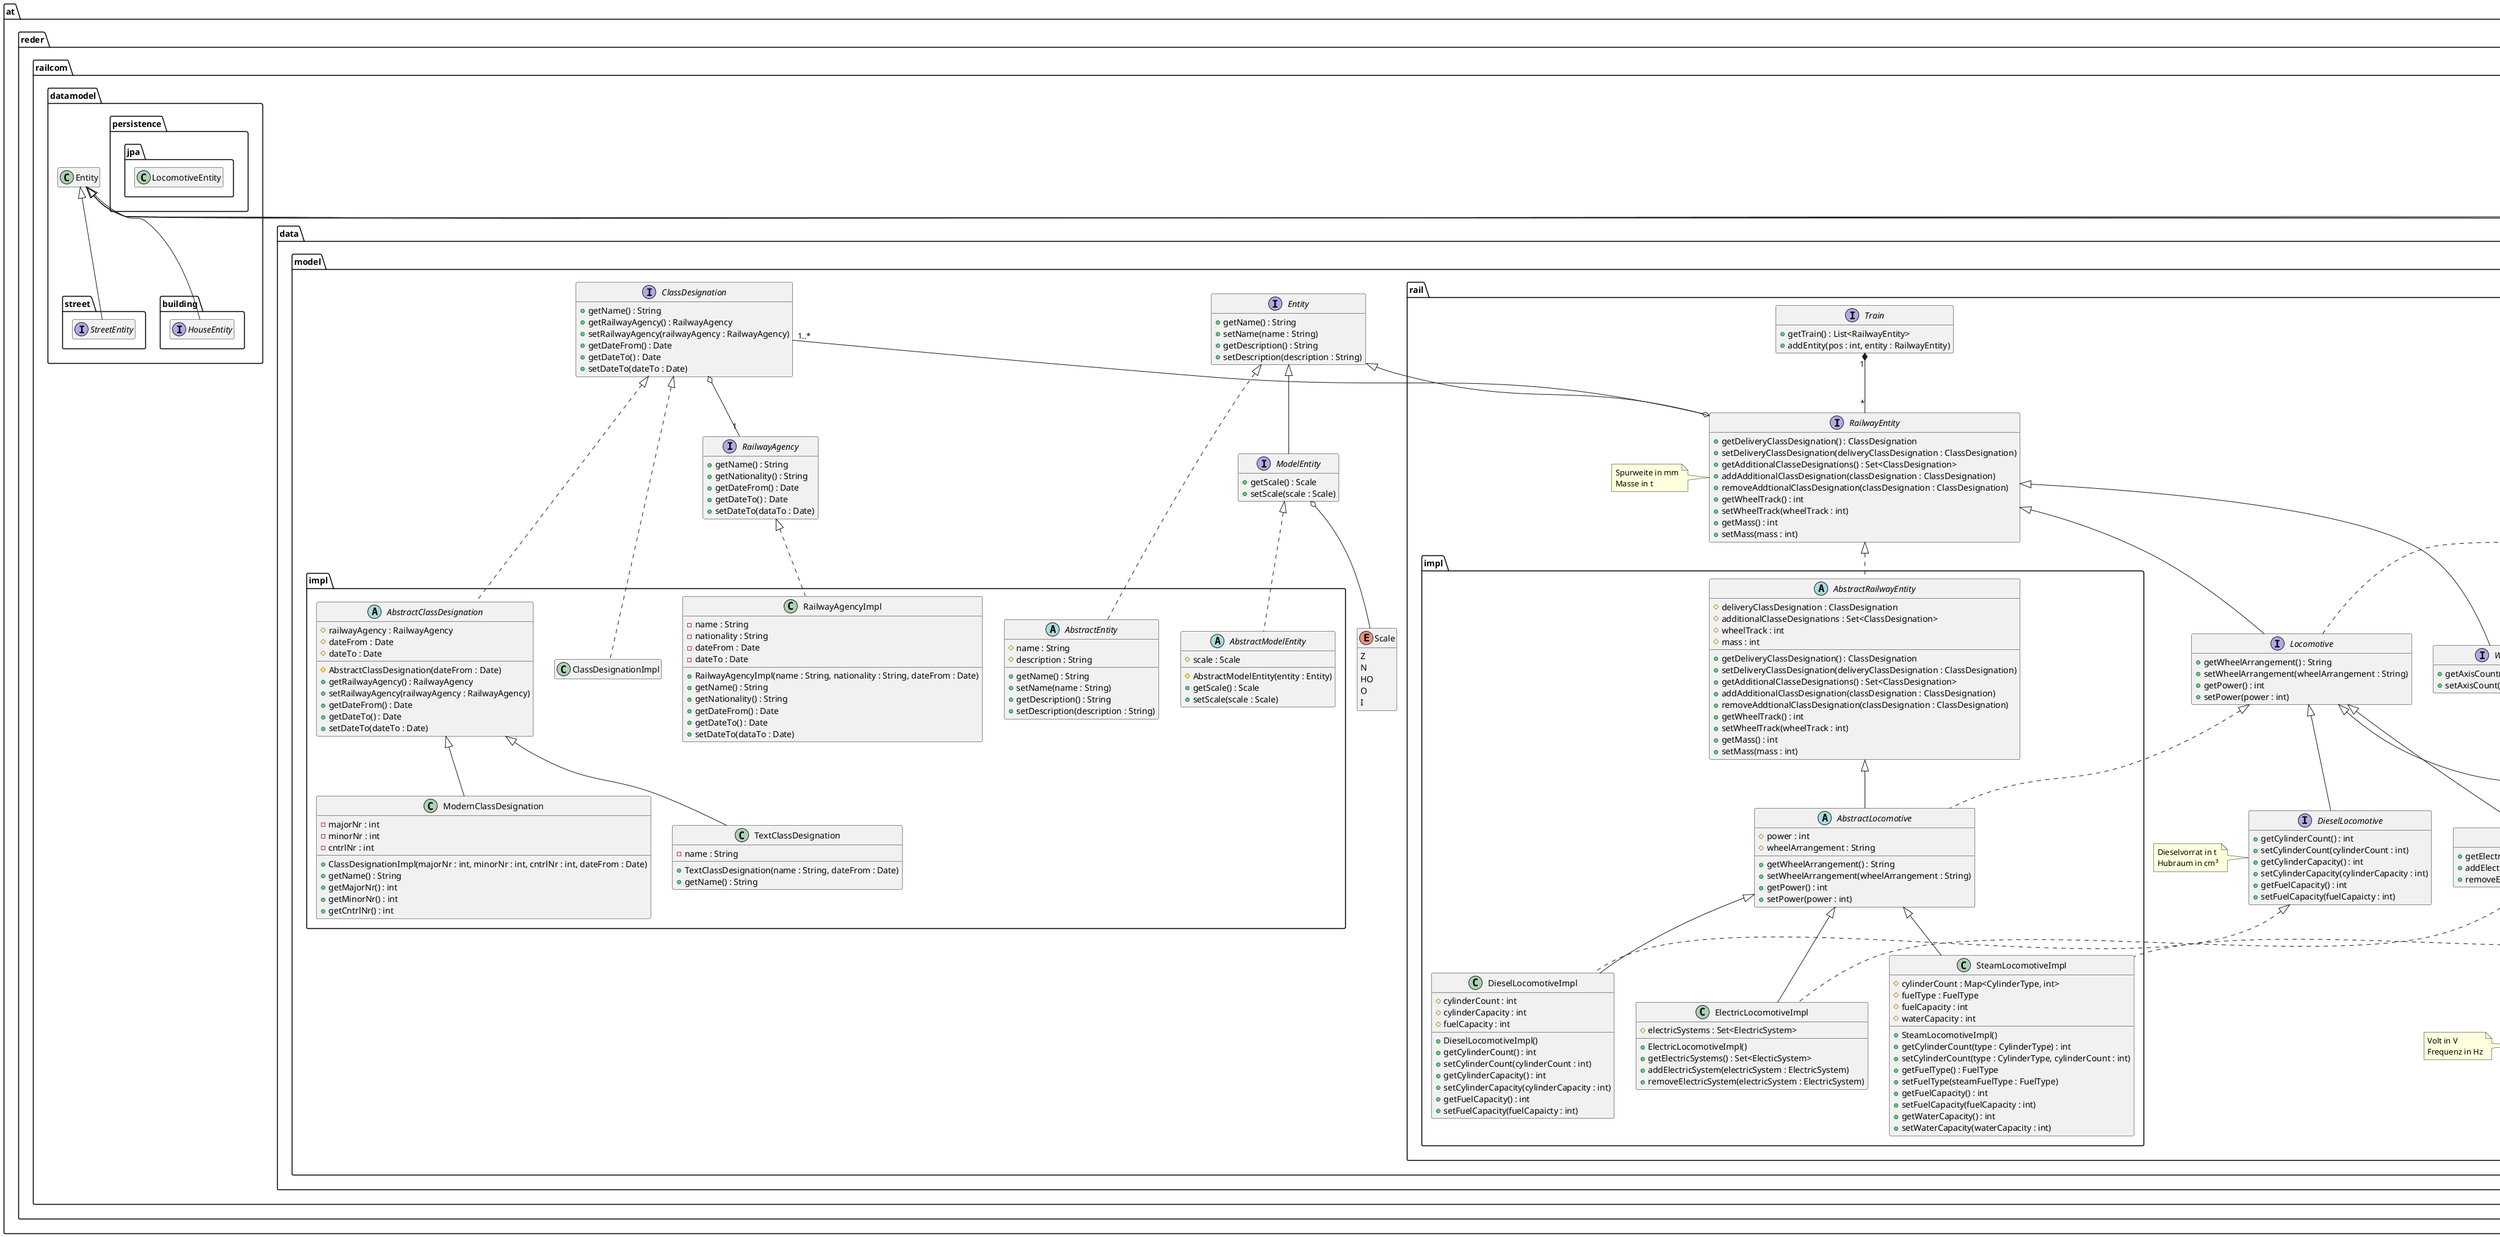 @startuml

hide empty fields
hide empty members

namespace at.reder.railcom.data.model {

    interface Entity {
        +getName() : String
        +setName(name : String)
        +getDescription() : String
        +setDescription(description : String)
    }

    interface ModelEntity {
        +getScale() : Scale
        +setScale(scale : Scale)
    }

    Entity <|-- ModelEntity


    interface RailwayAgency {
        +getName() : String
        +getNationality() : String
        +getDateFrom() : Date
        +getDateTo() : Date
        +setDateTo(dataTo : Date)
    }

    interface ClassDesignation {
        +getName() : String
        +getRailwayAgency() : RailwayAgency
        +setRailwayAgency(railwayAgency : RailwayAgency)
        +getDateFrom() : Date
        +getDateTo() : Date
        +setDateTo(dateTo : Date)
    }

    ClassDesignation o-- "1" RailwayAgency

    enum Scale {
        Z
        N
        HO
        O
        I
    }

    ModelEntity o-- Scale

    namespace impl {

        abstract AbstractEntity {
            #name : String
            #description : String
            +getName() : String
            +setName(name : String)
            +getDescription() : String
            +setDescription(description : String)
        }

        at.reder.railcom.data.model.Entity <|.. AbstractEntity

        abstract AbstractModelEntity {
            #AbstractModelEntity(entity : Entity)
            #scale : Scale
            +getScale() : Scale
            +setScale(scale : Scale)
        }

        at.reder.railcom.data.model.ModelEntity <|.. AbstractModelEntity

        abstract class AbstractClassDesignation {
            #railwayAgency : RailwayAgency
            #dateFrom : Date
            #dateTo : Date
            #AbstractClassDesignation(dateFrom : Date)
            +getRailwayAgency() : RailwayAgency
            +setRailwayAgency(railwayAgency : RailwayAgency)
            +getDateFrom() : Date
            +getDateTo() : Date
            +setDateTo(dateTo : Date)
        }

        class ModernClassDesignation {
            -majorNr : int
            -minorNr : int
            -cntrlNr : int
            +ClassDesignationImpl(majorNr : int, minorNr : int, cntrlNr : int, dateFrom : Date)
            +getName() : String
            +getMajorNr() : int
            +getMinorNr() : int
            +getCntrlNr() : int
        }

        class TextClassDesignation {
            -name : String
            +TextClassDesignation(name : String, dateFrom : Date)
            +getName() : String
        }

        ClassDesignation <|.. AbstractClassDesignation
        AbstractClassDesignation <|-- ModernClassDesignation
        AbstractClassDesignation <|-- TextClassDesignation

        at.reder.railcom.data.model.ClassDesignation <|.. ClassDesignationImpl

        class RailwayAgencyImpl {
            -name : String
            -nationality : String
            -dateFrom : Date
            -dateTo : Date
            +RailwayAgencyImpl(name : String, nationality : String, dateFrom : Date)
            +getName() : String
            +getNationality() : String
            +getDateFrom() : Date
            +getDateTo() : Date
            +setDateTo(dataTo : Date)
        }

        at.reder.railcom.data.model.RailwayAgency <|.. RailwayAgencyImpl

    }
}

namespace at.reder.railcom.data.model.rail {

    interface RailwayEntity {
        +getDeliveryClassDesignation() : ClassDesignation
        +setDeliveryClassDesignation(deliveryClassDesignation : ClassDesignation)
        +getAdditionalClasseDesignations() : Set<ClassDesignation>
        +addAdditionalClassDesignation(classDesignation : ClassDesignation)
        +removeAddtionalClassDesignation(classDesignation : ClassDesignation)
        +getWheelTrack() : int
        +setWheelTrack(wheelTrack : int)
        +getMass() : int
        +setMass(mass : int)
    }
    note left
        Spurweite in mm
        Masse in t
    end note

    at.reder.railcom.data.model.Entity <|-- RailwayEntity
    at.reder.railcom.data.model.ClassDesignation "1..*" --o RailwayEntity

    interface Locomotive {
        +getWheelArrangement() : String
        +setWheelArrangement(wheelArrangement : String)
        +getPower() : int
        +setPower(power : int)
    }
    note right
        Power in kw
    end note

    RailwayEntity <|-- Locomotive

    interface SteamLocomotive {
        +getCylinderCount(type : CylinderType) : int
        +setCylinderCount(type : CylinderType, cylinderCount : int)
        +getFuelType() : FuelType
        +setFuelType(steamFuelType : FuelType)
        +getFuelCapacity() : int
        +setFuelCapacity(fuelCapacity : int)
        +getWaterCapacity() : int
        +setWaterCapacity(waterCapacity : int)
    }
    note right
        Kohl/Öl-Vorrat in t
        Wasser/Dampf in m³
    end note

    Locomotive <|-- SteamLocomotive

    enum CylinderType {
        SUPERHEATED_STEAM_CYLINDER
        WET_STEAM_CYLINDER
    }

    enum FuelType {
        WOOD
        COAL
        OIL
        STEAM
        getUnit() : String
    }

    SteamLocomotive *-- CylinderType
    SteamLocomotive *-- FuelType

    interface DieselLocomotive {
        +getCylinderCount() : int
        +setCylinderCount(cylinderCount : int)
        +getCylinderCapacity() : int
        +setCylinderCapacity(cylinderCapacity : int)
        +getFuelCapacity() : int
        +setFuelCapacity(fuelCapaicty : int)
    }
    note left
        Dieselvorrat in t
        Hubraum in cm³
    end note

    Locomotive <|-- DieselLocomotive

    interface ElectricLocomotive {
        +getElectricSystems() : Set<ElecticSystem>
        +addElectricSystem(electricSystem : ElectricSystem)
        +removeElectricSystem(electricSystem : ElectricSystem)
    }

    Locomotive <|-- ElectricLocomotive

    interface ElectricSystem {
        +getVoltage() : int
        +getFrequency() : double
    }
    note left
        Volt in V
        Frequenz in Hz
    end note

    ElectricLocomotive "*" *-- "*" ElectricSystem

    interface Wagon {
        +getAxisCount() : int
        +setAxisCount(axisCount : int)
    }

    RailwayEntity <|-- Wagon

    interface Train {
        +getTrain() : List<RailwayEntity>
        +addEntity(pos : int, entity : RailwayEntity)
    }

    Train "1" *-- "*" RailwayEntity

    namespace impl {
        abstract AbstractRailwayEntity {
            #deliveryClassDesignation : ClassDesignation
            #additionalClasseDesignations : Set<ClassDesignation>
            #wheelTrack : int
            #mass : int
            +getDeliveryClassDesignation() : ClassDesignation
            +setDeliveryClassDesignation(deliveryClassDesignation : ClassDesignation)
            +getAdditionalClasseDesignations() : Set<ClassDesignation>
            +addAdditionalClassDesignation(classDesignation : ClassDesignation)
            +removeAddtionalClassDesignation(classDesignation : ClassDesignation)
            +getWheelTrack() : int
            +setWheelTrack(wheelTrack : int)
            +getMass() : int
            +setMass(mass : int)
        }

        at.reder.railcom.data.model.rail.RailwayEntity <|.. AbstractRailwayEntity

        abstract AbstractLocomotive {
            #power : int
            #wheelArrangement : String
            +getWheelArrangement() : String
            +setWheelArrangement(wheelArrangement : String)
            +getPower() : int
            +setPower(power : int)
        }

        class SteamLocomotiveImpl {
            #cylinderCount : Map<CylinderType, int>
            #fuelType : FuelType
            #fuelCapacity : int
            #waterCapacity : int
            +SteamLocomotiveImpl()
            +getCylinderCount(type : CylinderType) : int
            +setCylinderCount(type : CylinderType, cylinderCount : int)
            +getFuelType() : FuelType
            +setFuelType(steamFuelType : FuelType)
            +getFuelCapacity() : int
            +setFuelCapacity(fuelCapacity : int)
            +getWaterCapacity() : int
            +setWaterCapacity(waterCapacity : int)
        }

        class ElectricLocomotiveImpl {
            #electricSystems : Set<ElectricSystem>
            +ElectricLocomotiveImpl()
            +getElectricSystems() : Set<ElecticSystem>
            +addElectricSystem(electricSystem : ElectricSystem)
            +removeElectricSystem(electricSystem : ElectricSystem)
        }

        class DieselLocomotiveImpl {
            #cylinderCount : int
            #cylinderCapacity : int
            #fuelCapacity : int
            +DieselLocomotiveImpl()
            +getCylinderCount() : int
            +setCylinderCount(cylinderCount : int)
            +getCylinderCapacity() : int
            +setCylinderCapacity(cylinderCapacity : int)
            +getFuelCapacity() : int
            +setFuelCapacity(fuelCapaicty : int)
        }

        at.reder.railcom.data.model.rail.Locomotive <|.. AbstractLocomotive
        AbstractRailwayEntity <|-- AbstractLocomotive
        AbstractLocomotive <|-- SteamLocomotiveImpl
        at.reder.railcom.data.model.rail.SteamLocomotive <|.. SteamLocomotiveImpl
        AbstractLocomotive <|-- ElectricLocomotiveImpl
        at.reder.railcom.data.model.rail.ElectricLocomotive <|.. ElectricLocomotiveImpl
        AbstractLocomotive <|-- DieselLocomotiveImpl
        at.reder.railcom.data.model.rail.DieselLocomotive <|.. DieselLocomotiveImpl
    }

}

namespace at.reder.railcom.data.model.track {

    interface Signal {
    }

    at.reder.railcom.datamodel.Entity <|-- Signal

    interface Turnout {
    }

    at.reder.railcom.datamodel.Entity <|-- Turnout

    interface Platform {
    }

    at.reder.railcom.datamodel.Entity <|-- Platform

    interface BlockPost {
    }

    at.reder.railcom.datamodel.Entity <|-- BlockPost
}

namespace at.reder.railcom.datamodel.street {

    interface StreetEntity {
    }

    at.reder.railcom.datamodel.Entity <|-- StreetEntity

}

namespace at.reder.railcom.datamodel.building {

    interface HouseEntity {
    }

    at.reder.railcom.datamodel.Entity <|-- HouseEntity
}

namespace at.reder.railcom.datamodel.persistence.jpa {

    class LocomotiveEntity {
    }


}
@enduml
